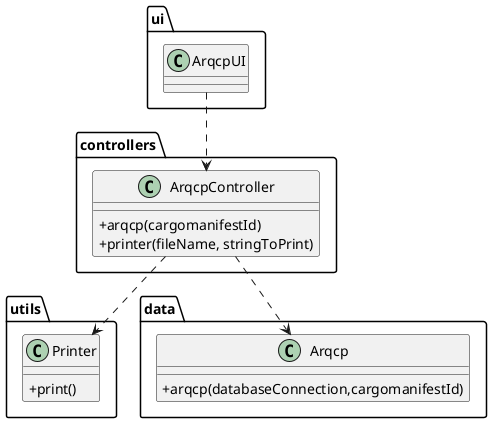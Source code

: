 @startuml
'https://plantuml.com/class-diagram

skinparam classAttributeIconSize 0

package "ui" {
class ArqcpUI{
}
}

package "controllers" {
class ArqcpController{
+arqcp(cargomanifestId)
+printer(fileName, stringToPrint)
}
}
package utils{
class Printer{
+print()
}
}

package data{
class Arqcp{
+arqcp(databaseConnection,cargomanifestId)
}
}



ArqcpUI ..> ArqcpController
ArqcpController ..> Printer
ArqcpController ..> Arqcp
@enduml